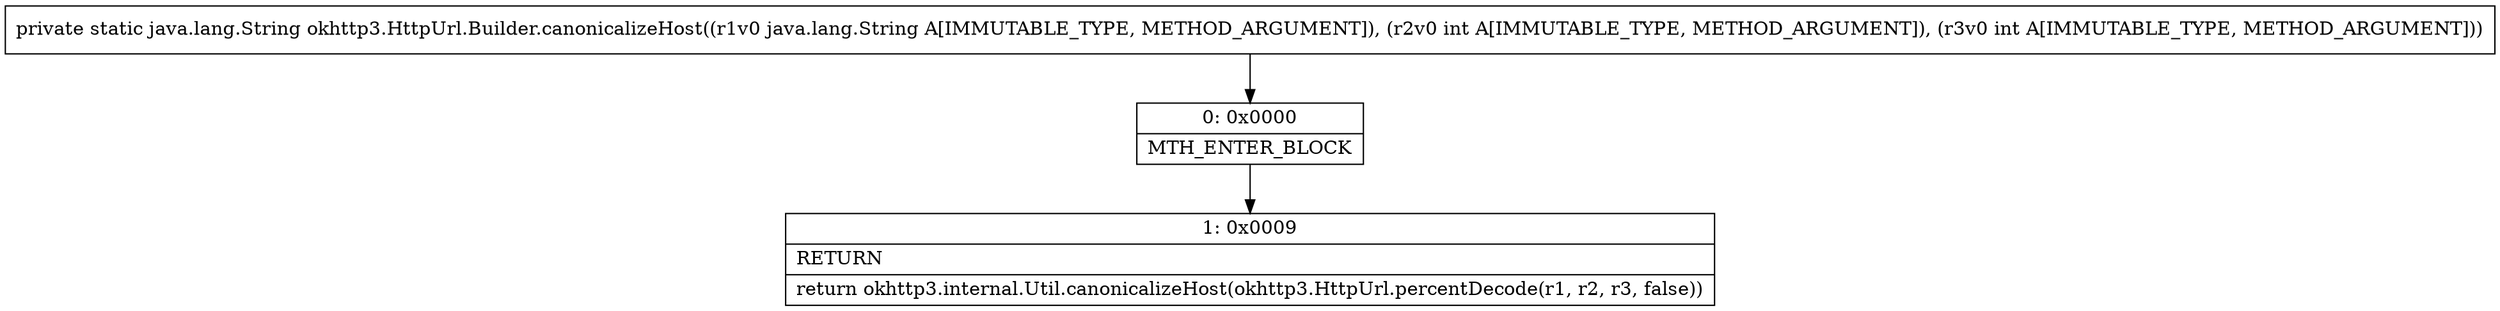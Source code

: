 digraph "CFG forokhttp3.HttpUrl.Builder.canonicalizeHost(Ljava\/lang\/String;II)Ljava\/lang\/String;" {
Node_0 [shape=record,label="{0\:\ 0x0000|MTH_ENTER_BLOCK\l}"];
Node_1 [shape=record,label="{1\:\ 0x0009|RETURN\l|return okhttp3.internal.Util.canonicalizeHost(okhttp3.HttpUrl.percentDecode(r1, r2, r3, false))\l}"];
MethodNode[shape=record,label="{private static java.lang.String okhttp3.HttpUrl.Builder.canonicalizeHost((r1v0 java.lang.String A[IMMUTABLE_TYPE, METHOD_ARGUMENT]), (r2v0 int A[IMMUTABLE_TYPE, METHOD_ARGUMENT]), (r3v0 int A[IMMUTABLE_TYPE, METHOD_ARGUMENT])) }"];
MethodNode -> Node_0;
Node_0 -> Node_1;
}

